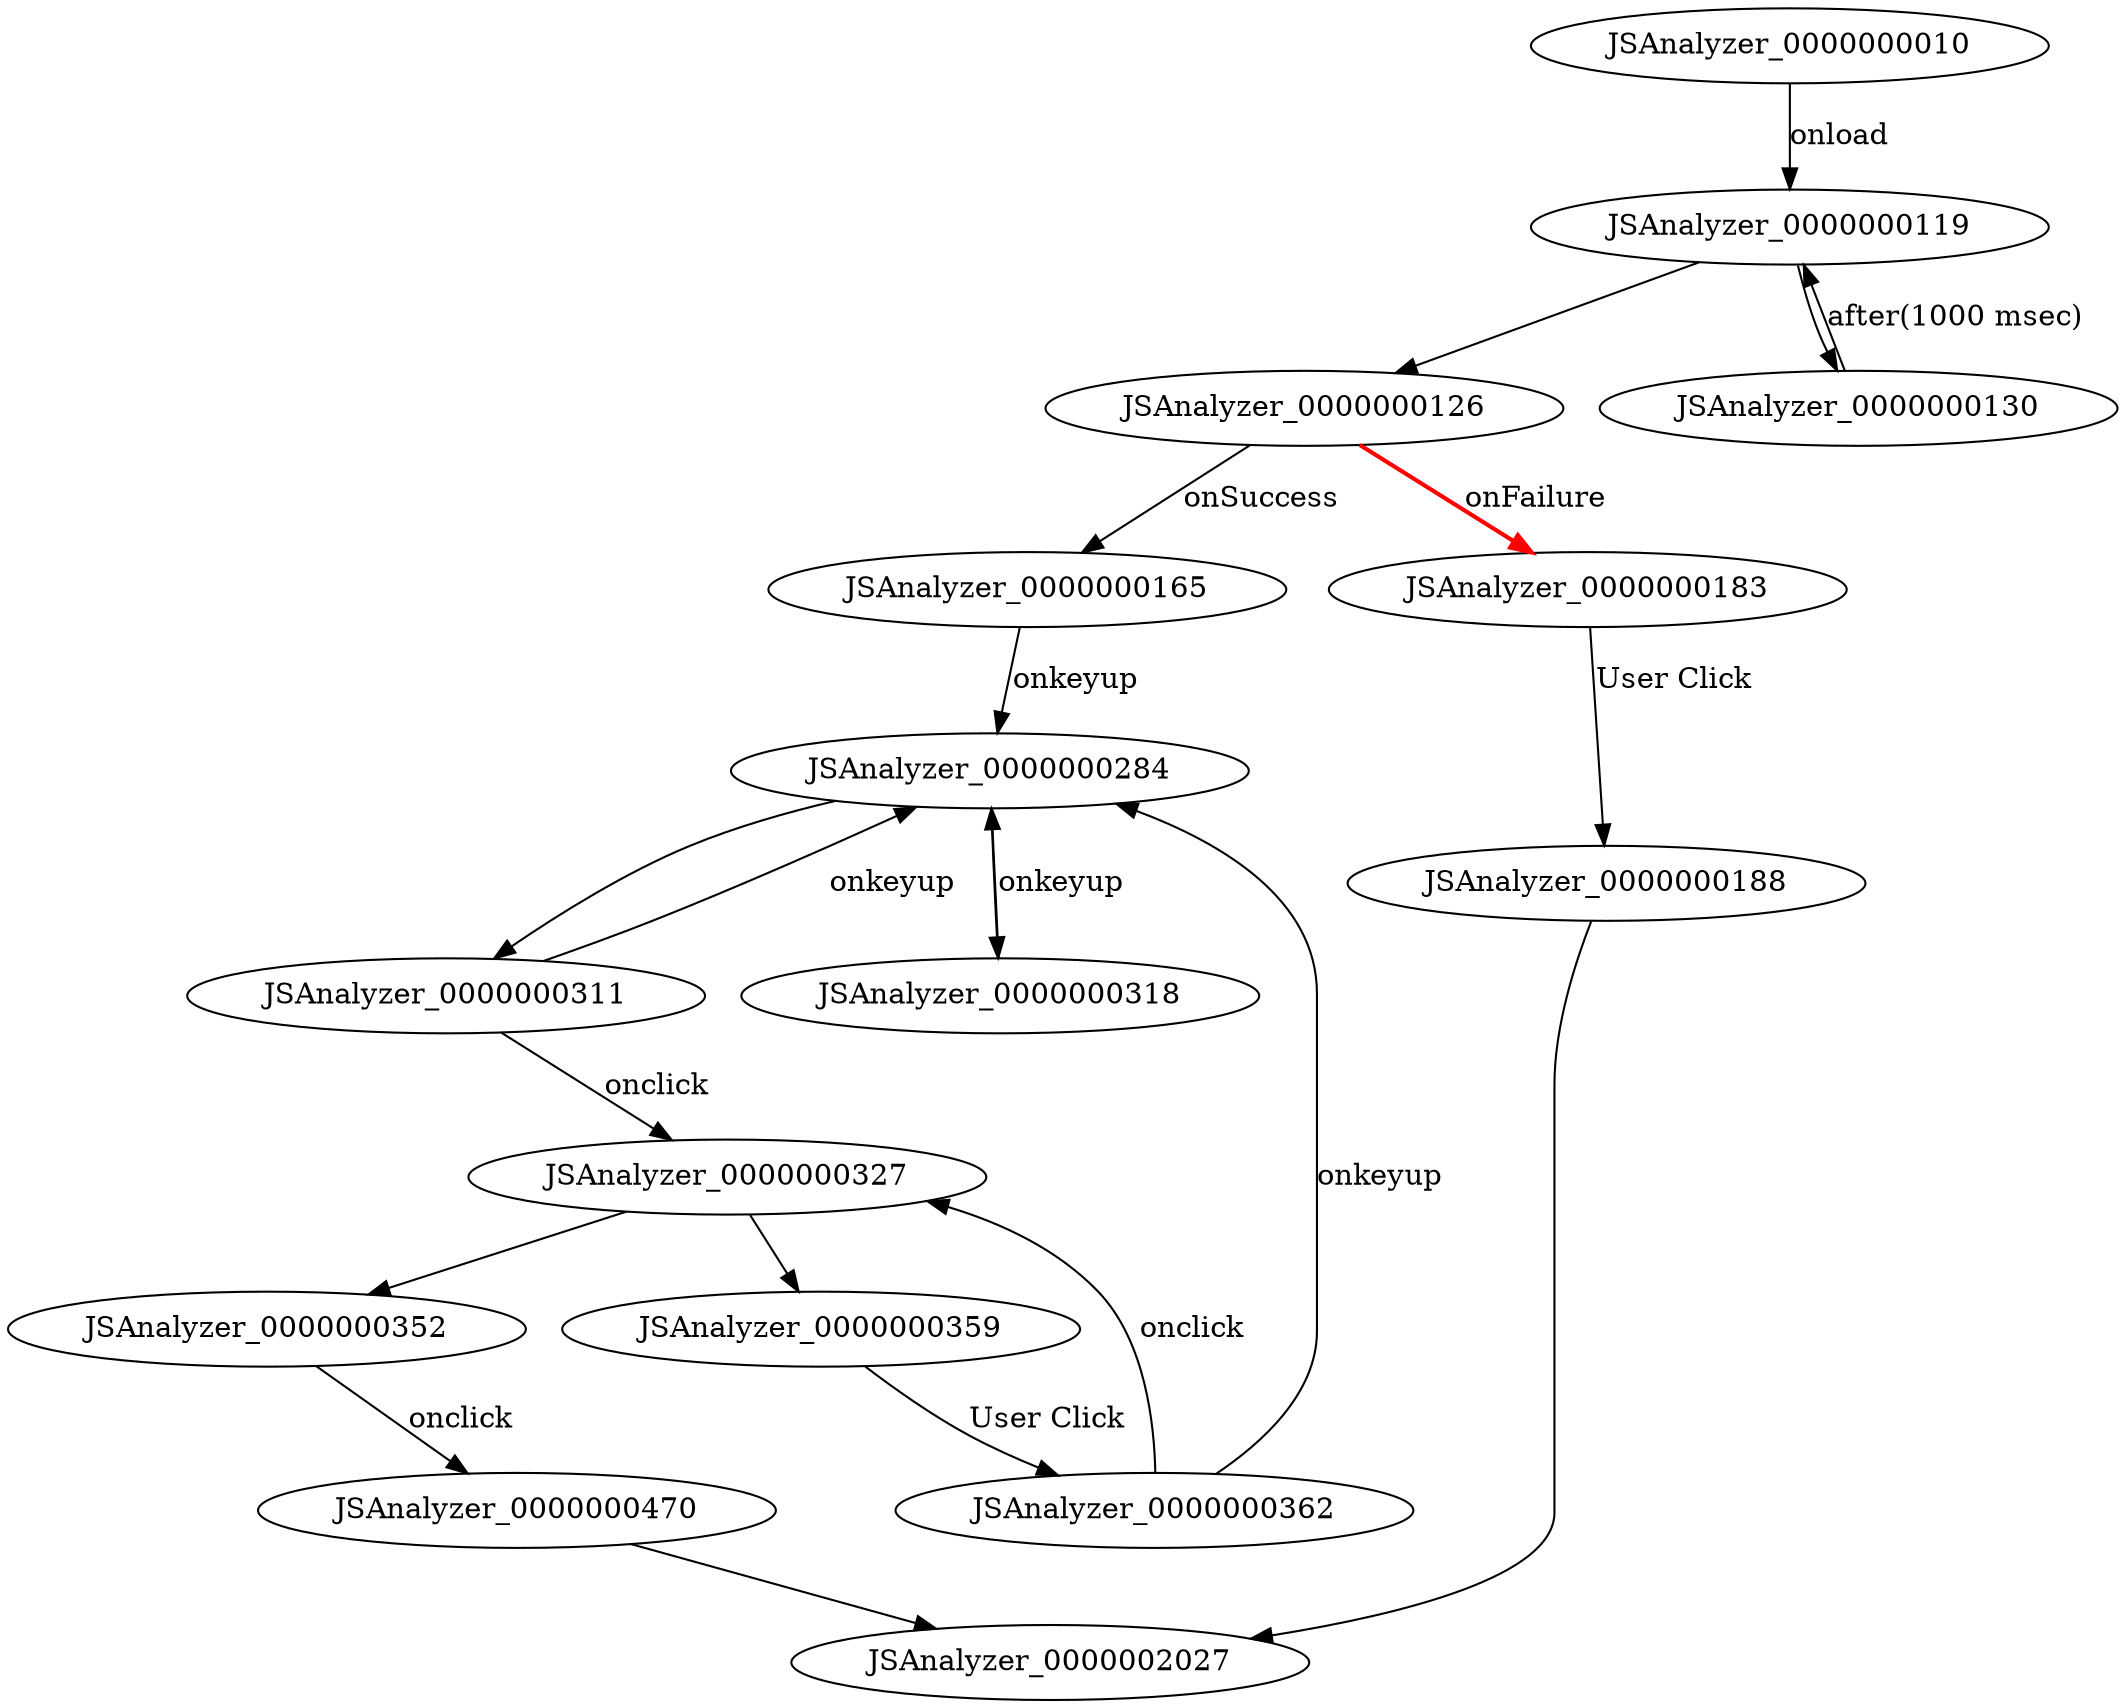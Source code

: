digraph FSM {
JSAnalyzer_0000000010;
JSAnalyzer_0000000119;
JSAnalyzer_0000000126;
JSAnalyzer_0000000130;
JSAnalyzer_0000000165;
JSAnalyzer_0000000183;
JSAnalyzer_0000000284;
JSAnalyzer_0000000311;
JSAnalyzer_0000000318;
JSAnalyzer_0000000327;
JSAnalyzer_0000000352;
JSAnalyzer_0000000359;
JSAnalyzer_0000000470;
JSAnalyzer_0000000188;
JSAnalyzer_0000000362;
JSAnalyzer_0000000119 -> JSAnalyzer_0000000126 []
JSAnalyzer_0000000119 -> JSAnalyzer_0000000130 []
JSAnalyzer_0000000284 -> JSAnalyzer_0000000311 []
JSAnalyzer_0000000284 -> JSAnalyzer_0000000318 []
JSAnalyzer_0000000327 -> JSAnalyzer_0000000352 []
JSAnalyzer_0000000327 -> JSAnalyzer_0000000359 []
JSAnalyzer_0000000010 -> JSAnalyzer_0000000119 [label="onload"]
JSAnalyzer_0000000126 -> JSAnalyzer_0000000165 [label="onSuccess"]
JSAnalyzer_0000000126 -> JSAnalyzer_0000000183 [label="onFailure",style=bold,color=red]
JSAnalyzer_0000000130 -> JSAnalyzer_0000000119 [label="after(1000 msec)"]
JSAnalyzer_0000000165 -> JSAnalyzer_0000000284 [label="onkeyup"]
JSAnalyzer_0000000183 -> JSAnalyzer_0000000188 [label="User Click"]
JSAnalyzer_0000000311 -> JSAnalyzer_0000000284 [label="onkeyup"]
JSAnalyzer_0000000311 -> JSAnalyzer_0000000327 [label="onclick"]
JSAnalyzer_0000000318 -> JSAnalyzer_0000000284 [label="onkeyup"]
JSAnalyzer_0000000352 -> JSAnalyzer_0000000470 [label="onclick"]
JSAnalyzer_0000000359 -> JSAnalyzer_0000000362 [label="User Click"]
JSAnalyzer_0000000362 -> JSAnalyzer_0000000284 [label="onkeyup"]
JSAnalyzer_0000000362 -> JSAnalyzer_0000000327 [label="onclick"]
JSAnalyzer_0000000470 -> JSAnalyzer_0000002027 []
JSAnalyzer_0000000188 -> JSAnalyzer_0000002027 []
}
